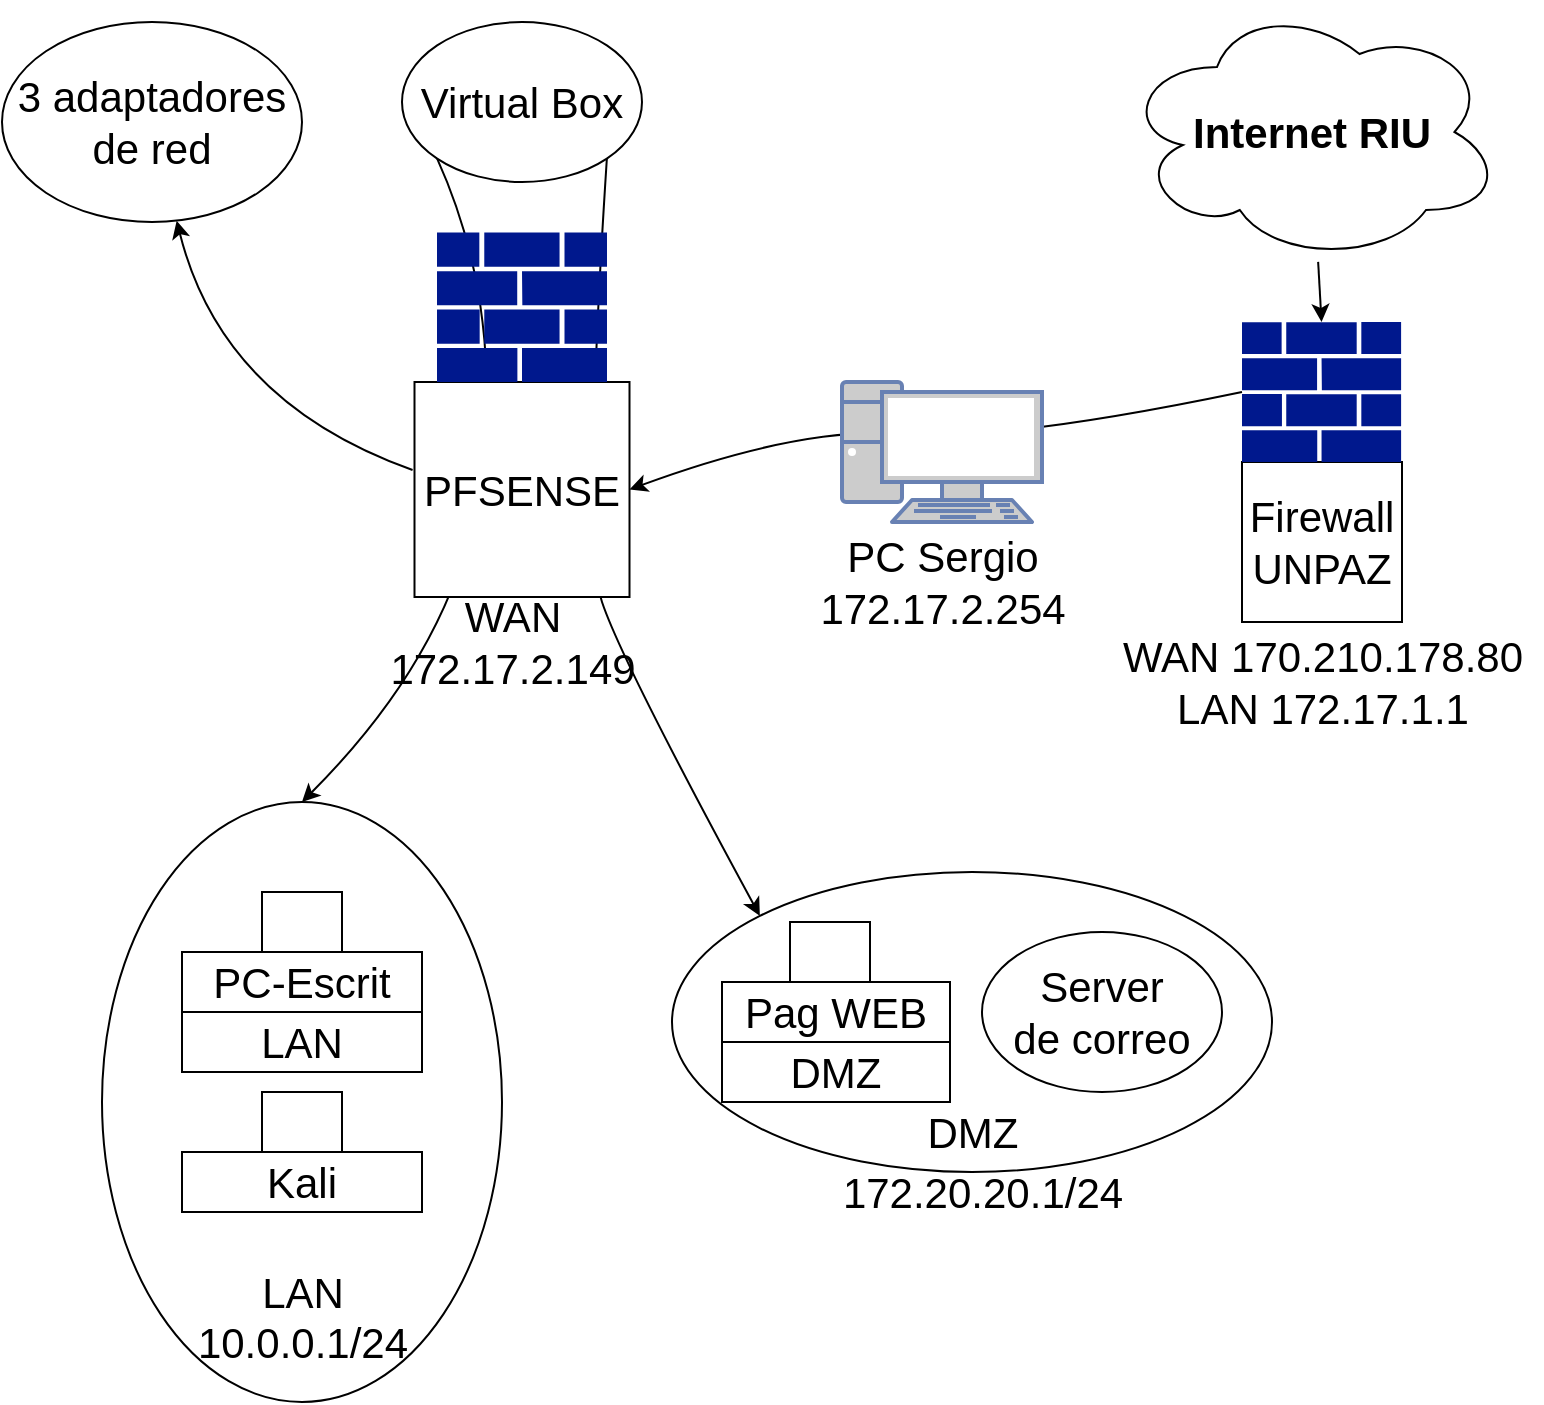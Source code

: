<mxfile version="20.4.1" type="github">
  <diagram id="0QVSNSebHSv-WK6t7Xm3" name="Página-1">
    <mxGraphModel dx="868" dy="450" grid="1" gridSize="10" guides="1" tooltips="1" connect="1" arrows="1" fold="1" page="1" pageScale="1" pageWidth="827" pageHeight="1169" math="0" shadow="0">
      <root>
        <mxCell id="0" />
        <mxCell id="1" parent="0" />
        <mxCell id="uOadU0x5IdO1Kqkm3Mmz-12" value="" style="curved=1;endArrow=classic;html=1;rounded=0;fontSize=21;exitX=1;exitY=1;exitDx=0;exitDy=0;entryX=1;entryY=0;entryDx=0;entryDy=0;" edge="1" parent="1" source="uOadU0x5IdO1Kqkm3Mmz-6" target="uOadU0x5IdO1Kqkm3Mmz-15">
          <mxGeometry width="50" height="50" relative="1" as="geometry">
            <mxPoint x="333.04" y="103" as="sourcePoint" />
            <mxPoint x="360" y="340" as="targetPoint" />
            <Array as="points">
              <mxPoint x="320" y="290" />
              <mxPoint x="340" y="350" />
            </Array>
          </mxGeometry>
        </mxCell>
        <mxCell id="uOadU0x5IdO1Kqkm3Mmz-35" value="" style="curved=1;endArrow=classic;html=1;rounded=0;fontSize=21;exitX=0;exitY=1;exitDx=0;exitDy=0;entryX=0.5;entryY=0;entryDx=0;entryDy=0;" edge="1" parent="1" source="uOadU0x5IdO1Kqkm3Mmz-6" target="uOadU0x5IdO1Kqkm3Mmz-14">
          <mxGeometry width="50" height="50" relative="1" as="geometry">
            <mxPoint x="390" y="250" as="sourcePoint" />
            <mxPoint x="440" y="200" as="targetPoint" />
            <Array as="points">
              <mxPoint x="280" y="170" />
              <mxPoint x="260" y="340" />
            </Array>
          </mxGeometry>
        </mxCell>
        <mxCell id="uOadU0x5IdO1Kqkm3Mmz-1" value="&lt;b&gt;&lt;font style=&quot;font-size: 21px;&quot;&gt;Internet RIU&lt;/font&gt;&lt;/b&gt;" style="ellipse;shape=cloud;whiteSpace=wrap;html=1;" vertex="1" parent="1">
          <mxGeometry x="590" y="20" width="190" height="130" as="geometry" />
        </mxCell>
        <mxCell id="uOadU0x5IdO1Kqkm3Mmz-3" value="" style="endArrow=classic;html=1;rounded=0;fontSize=21;entryX=0.5;entryY=0;entryDx=0;entryDy=0;entryPerimeter=0;" edge="1" parent="1" source="uOadU0x5IdO1Kqkm3Mmz-1" target="uOadU0x5IdO1Kqkm3Mmz-32">
          <mxGeometry width="50" height="50" relative="1" as="geometry">
            <mxPoint x="390" y="260" as="sourcePoint" />
            <mxPoint x="660" y="170" as="targetPoint" />
          </mxGeometry>
        </mxCell>
        <mxCell id="uOadU0x5IdO1Kqkm3Mmz-4" value="Firewall&lt;br&gt;UNPAZ" style="whiteSpace=wrap;html=1;aspect=fixed;fontSize=21;resizable=1;resizeHeight=1;resizeWidth=1;perimeter=none;" vertex="1" parent="1">
          <mxGeometry x="650" y="250" width="80" height="80" as="geometry" />
        </mxCell>
        <mxCell id="uOadU0x5IdO1Kqkm3Mmz-6" value="Virtual Box" style="ellipse;whiteSpace=wrap;html=1;fontSize=21;" vertex="1" parent="1">
          <mxGeometry x="230" y="30" width="120" height="80" as="geometry" />
        </mxCell>
        <mxCell id="uOadU0x5IdO1Kqkm3Mmz-7" value="" style="curved=1;endArrow=classic;html=1;rounded=0;fontSize=21;exitX=0;exitY=0.5;exitDx=0;exitDy=0;exitPerimeter=0;entryX=1;entryY=0.5;entryDx=0;entryDy=0;" edge="1" parent="1" source="uOadU0x5IdO1Kqkm3Mmz-32" target="uOadU0x5IdO1Kqkm3Mmz-5">
          <mxGeometry width="50" height="50" relative="1" as="geometry">
            <mxPoint x="390" y="260" as="sourcePoint" />
            <mxPoint x="440" y="210" as="targetPoint" />
            <Array as="points">
              <mxPoint x="530" y="240" />
              <mxPoint x="430" y="232" />
            </Array>
          </mxGeometry>
        </mxCell>
        <mxCell id="uOadU0x5IdO1Kqkm3Mmz-9" value="" style="curved=1;endArrow=classic;html=1;rounded=0;fontSize=21;exitX=-0.009;exitY=0.409;exitDx=0;exitDy=0;exitPerimeter=0;" edge="1" parent="1" source="uOadU0x5IdO1Kqkm3Mmz-5" target="uOadU0x5IdO1Kqkm3Mmz-10">
          <mxGeometry width="50" height="50" relative="1" as="geometry">
            <mxPoint x="390" y="260" as="sourcePoint" />
            <mxPoint x="100" y="130" as="targetPoint" />
            <Array as="points">
              <mxPoint x="140" y="220" />
            </Array>
          </mxGeometry>
        </mxCell>
        <mxCell id="uOadU0x5IdO1Kqkm3Mmz-10" value="3 adaptadores&lt;br&gt;de red" style="ellipse;whiteSpace=wrap;html=1;fontSize=21;" vertex="1" parent="1">
          <mxGeometry x="30" y="30" width="150" height="100" as="geometry" />
        </mxCell>
        <mxCell id="uOadU0x5IdO1Kqkm3Mmz-5" value="PFSENSE" style="whiteSpace=wrap;html=1;aspect=fixed;fontSize=21;" vertex="1" parent="1">
          <mxGeometry x="236.25" y="210" width="107.5" height="107.5" as="geometry" />
        </mxCell>
        <mxCell id="uOadU0x5IdO1Kqkm3Mmz-14" value="" style="ellipse;whiteSpace=wrap;html=1;fontSize=21;" vertex="1" parent="1">
          <mxGeometry x="80" y="420" width="200" height="300" as="geometry" />
        </mxCell>
        <mxCell id="uOadU0x5IdO1Kqkm3Mmz-15" value="" style="ellipse;whiteSpace=wrap;html=1;fontSize=21;rotation=-90;" vertex="1" parent="1">
          <mxGeometry x="440" y="380" width="150" height="300" as="geometry" />
        </mxCell>
        <mxCell id="uOadU0x5IdO1Kqkm3Mmz-18" value="" style="edgeStyle=orthogonalEdgeStyle;rounded=0;orthogonalLoop=1;jettySize=auto;html=1;fontSize=21;" edge="1" parent="1" source="uOadU0x5IdO1Kqkm3Mmz-16" target="uOadU0x5IdO1Kqkm3Mmz-17">
          <mxGeometry relative="1" as="geometry" />
        </mxCell>
        <mxCell id="uOadU0x5IdO1Kqkm3Mmz-19" style="edgeStyle=orthogonalEdgeStyle;rounded=0;orthogonalLoop=1;jettySize=auto;html=1;exitX=0.5;exitY=1;exitDx=0;exitDy=0;entryX=0.5;entryY=0;entryDx=0;entryDy=0;fontSize=21;" edge="1" parent="1" source="uOadU0x5IdO1Kqkm3Mmz-16" target="uOadU0x5IdO1Kqkm3Mmz-17">
          <mxGeometry relative="1" as="geometry" />
        </mxCell>
        <mxCell id="uOadU0x5IdO1Kqkm3Mmz-16" value="" style="rounded=0;whiteSpace=wrap;html=1;fontSize=21;" vertex="1" parent="1">
          <mxGeometry x="160" y="465" width="40" height="30" as="geometry" />
        </mxCell>
        <mxCell id="uOadU0x5IdO1Kqkm3Mmz-17" value="PC-Escrit" style="rounded=0;whiteSpace=wrap;html=1;fontSize=21;" vertex="1" parent="1">
          <mxGeometry x="120" y="495" width="120" height="30" as="geometry" />
        </mxCell>
        <mxCell id="uOadU0x5IdO1Kqkm3Mmz-20" value="LAN" style="rounded=0;whiteSpace=wrap;html=1;fontSize=21;" vertex="1" parent="1">
          <mxGeometry x="120" y="525" width="120" height="30" as="geometry" />
        </mxCell>
        <mxCell id="uOadU0x5IdO1Kqkm3Mmz-22" value="" style="rounded=0;whiteSpace=wrap;html=1;fontSize=21;" vertex="1" parent="1">
          <mxGeometry x="160" y="565" width="40" height="30" as="geometry" />
        </mxCell>
        <mxCell id="uOadU0x5IdO1Kqkm3Mmz-23" value="Kali" style="rounded=0;whiteSpace=wrap;html=1;fontSize=21;" vertex="1" parent="1">
          <mxGeometry x="120" y="595" width="120" height="30" as="geometry" />
        </mxCell>
        <mxCell id="uOadU0x5IdO1Kqkm3Mmz-26" value="LAN" style="text;html=1;align=center;verticalAlign=middle;resizable=0;points=[];autosize=1;strokeColor=none;fillColor=none;fontSize=21;" vertex="1" parent="1">
          <mxGeometry x="150" y="645" width="60" height="40" as="geometry" />
        </mxCell>
        <mxCell id="uOadU0x5IdO1Kqkm3Mmz-27" value="" style="rounded=0;whiteSpace=wrap;html=1;fontSize=21;" vertex="1" parent="1">
          <mxGeometry x="424" y="480" width="40" height="30" as="geometry" />
        </mxCell>
        <mxCell id="uOadU0x5IdO1Kqkm3Mmz-28" value="Pag WEB" style="rounded=0;whiteSpace=wrap;html=1;fontSize=21;" vertex="1" parent="1">
          <mxGeometry x="390" y="510" width="114" height="30" as="geometry" />
        </mxCell>
        <mxCell id="uOadU0x5IdO1Kqkm3Mmz-29" value="DMZ" style="rounded=0;whiteSpace=wrap;html=1;fontSize=21;" vertex="1" parent="1">
          <mxGeometry x="390" y="540" width="114" height="30" as="geometry" />
        </mxCell>
        <mxCell id="uOadU0x5IdO1Kqkm3Mmz-30" value="Server&lt;br&gt;de correo" style="ellipse;whiteSpace=wrap;html=1;fontSize=21;" vertex="1" parent="1">
          <mxGeometry x="520" y="485" width="120" height="80" as="geometry" />
        </mxCell>
        <mxCell id="uOadU0x5IdO1Kqkm3Mmz-31" value="DMZ" style="text;html=1;align=center;verticalAlign=middle;resizable=0;points=[];autosize=1;strokeColor=none;fillColor=none;fontSize=21;" vertex="1" parent="1">
          <mxGeometry x="480" y="565" width="70" height="40" as="geometry" />
        </mxCell>
        <mxCell id="uOadU0x5IdO1Kqkm3Mmz-32" value="" style="sketch=0;aspect=fixed;pointerEvents=1;shadow=0;dashed=0;html=1;strokeColor=none;labelPosition=center;verticalLabelPosition=bottom;verticalAlign=top;align=center;fillColor=#00188D;shape=mxgraph.mscae.enterprise.firewall;fontSize=21;" vertex="1" parent="1">
          <mxGeometry x="650" y="180" width="79.55" height="70" as="geometry" />
        </mxCell>
        <mxCell id="uOadU0x5IdO1Kqkm3Mmz-39" value="WAN 170.210.178.80&lt;br&gt;LAN 172.17.1.1" style="text;html=1;align=center;verticalAlign=middle;resizable=0;points=[];autosize=1;strokeColor=none;fillColor=none;fontSize=21;" vertex="1" parent="1">
          <mxGeometry x="580" y="330" width="220" height="60" as="geometry" />
        </mxCell>
        <mxCell id="uOadU0x5IdO1Kqkm3Mmz-41" value="" style="fontColor=#0066CC;verticalAlign=top;verticalLabelPosition=bottom;labelPosition=center;align=center;html=1;outlineConnect=0;fillColor=#CCCCCC;strokeColor=#6881B3;gradientColor=none;gradientDirection=north;strokeWidth=2;shape=mxgraph.networks.pc;fontSize=21;" vertex="1" parent="1">
          <mxGeometry x="450" y="210" width="100" height="70" as="geometry" />
        </mxCell>
        <mxCell id="uOadU0x5IdO1Kqkm3Mmz-45" value="PC Sergio&lt;br&gt;172.17.2.254" style="text;html=1;align=center;verticalAlign=middle;resizable=0;points=[];autosize=1;strokeColor=none;fillColor=none;fontSize=21;" vertex="1" parent="1">
          <mxGeometry x="425" y="280" width="150" height="60" as="geometry" />
        </mxCell>
        <mxCell id="uOadU0x5IdO1Kqkm3Mmz-46" value="WAN&lt;br&gt;172.17.2.149" style="text;html=1;align=center;verticalAlign=middle;resizable=0;points=[];autosize=1;strokeColor=none;fillColor=none;fontSize=21;" vertex="1" parent="1">
          <mxGeometry x="210" y="310" width="150" height="60" as="geometry" />
        </mxCell>
        <mxCell id="uOadU0x5IdO1Kqkm3Mmz-47" value="10.0.0.1/24" style="text;html=1;align=center;verticalAlign=middle;resizable=0;points=[];autosize=1;strokeColor=none;fillColor=none;fontSize=21;" vertex="1" parent="1">
          <mxGeometry x="115" y="670" width="130" height="40" as="geometry" />
        </mxCell>
        <mxCell id="uOadU0x5IdO1Kqkm3Mmz-48" value="172.20.20.1/24" style="text;html=1;align=center;verticalAlign=middle;resizable=0;points=[];autosize=1;strokeColor=none;fillColor=none;fontSize=21;" vertex="1" parent="1">
          <mxGeometry x="440" y="595" width="160" height="40" as="geometry" />
        </mxCell>
        <mxCell id="uOadU0x5IdO1Kqkm3Mmz-33" value="" style="sketch=0;aspect=fixed;pointerEvents=1;shadow=0;dashed=0;html=1;strokeColor=none;labelPosition=center;verticalLabelPosition=bottom;verticalAlign=top;align=center;fillColor=#00188D;shape=mxgraph.mscae.enterprise.firewall;fontSize=21;" vertex="1" parent="1">
          <mxGeometry x="247.5" y="135.2" width="85" height="74.8" as="geometry" />
        </mxCell>
      </root>
    </mxGraphModel>
  </diagram>
</mxfile>
